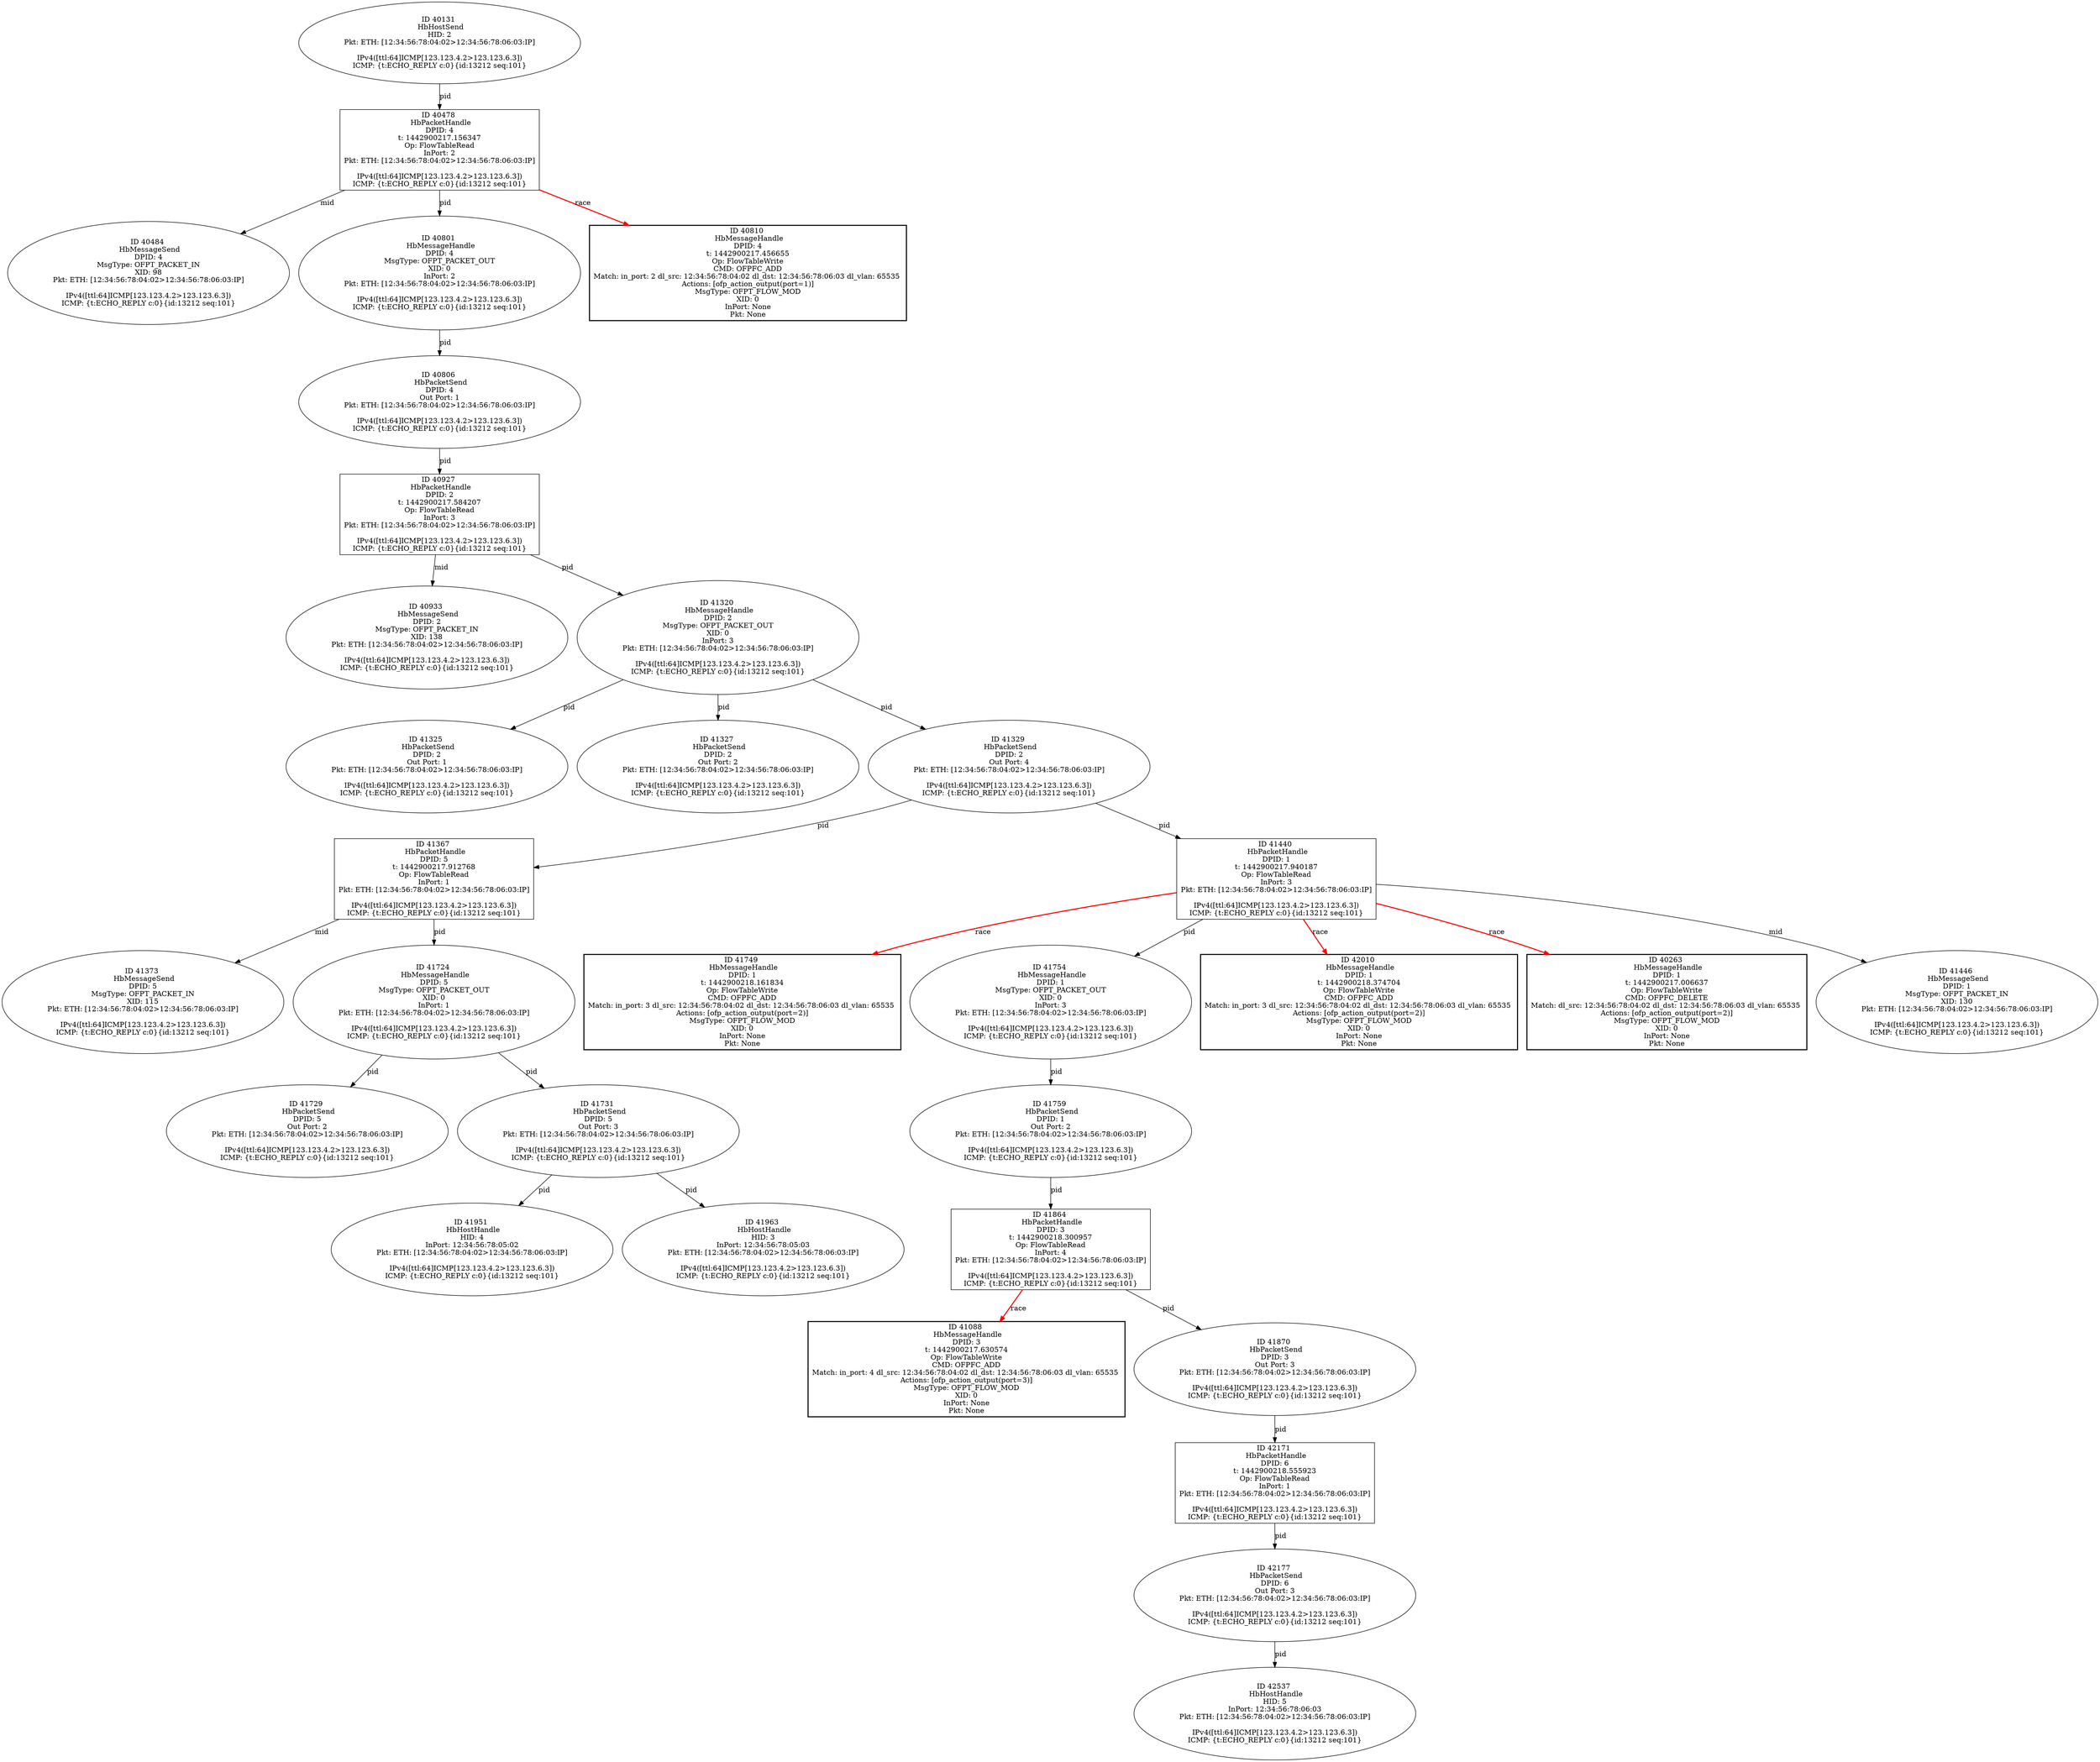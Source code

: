 strict digraph G {
41088 [shape=box, style=bold, event=<hb_events.HbMessageHandle object at 0x1109ce810>, label="ID 41088 
 HbMessageHandle
DPID: 3
t: 1442900217.630574
Op: FlowTableWrite
CMD: OFPFC_ADD
Match: in_port: 4 dl_src: 12:34:56:78:04:02 dl_dst: 12:34:56:78:06:03 dl_vlan: 65535 
Actions: [ofp_action_output(port=3)]
MsgType: OFPT_FLOW_MOD
XID: 0
InPort: None
Pkt: None"];
41729 [shape=oval, event=<hb_events.HbPacketSend object at 0x110af07d0>, label="ID 41729 
 HbPacketSend
DPID: 5
Out Port: 2
Pkt: ETH: [12:34:56:78:04:02>12:34:56:78:06:03:IP]

IPv4([ttl:64]ICMP[123.123.4.2>123.123.6.3])
ICMP: {t:ECHO_REPLY c:0}{id:13212 seq:101}"];
41731 [shape=oval, event=<hb_events.HbPacketSend object at 0x110af0a10>, label="ID 41731 
 HbPacketSend
DPID: 5
Out Port: 3
Pkt: ETH: [12:34:56:78:04:02>12:34:56:78:06:03:IP]

IPv4([ttl:64]ICMP[123.123.4.2>123.123.6.3])
ICMP: {t:ECHO_REPLY c:0}{id:13212 seq:101}"];
41864 [shape=box, event=<hb_events.HbPacketHandle object at 0x110b56350>, label="ID 41864 
 HbPacketHandle
DPID: 3
t: 1442900218.300957
Op: FlowTableRead
InPort: 4
Pkt: ETH: [12:34:56:78:04:02>12:34:56:78:06:03:IP]

IPv4([ttl:64]ICMP[123.123.4.2>123.123.6.3])
ICMP: {t:ECHO_REPLY c:0}{id:13212 seq:101}"];
41870 [shape=oval, event=<hb_events.HbPacketSend object at 0x110b56e50>, label="ID 41870 
 HbPacketSend
DPID: 3
Out Port: 3
Pkt: ETH: [12:34:56:78:04:02>12:34:56:78:06:03:IP]

IPv4([ttl:64]ICMP[123.123.4.2>123.123.6.3])
ICMP: {t:ECHO_REPLY c:0}{id:13212 seq:101}"];
41749 [shape=box, style=bold, event=<hb_events.HbMessageHandle object at 0x110b1b150>, label="ID 41749 
 HbMessageHandle
DPID: 1
t: 1442900218.161834
Op: FlowTableWrite
CMD: OFPFC_ADD
Match: in_port: 3 dl_src: 12:34:56:78:04:02 dl_dst: 12:34:56:78:06:03 dl_vlan: 65535 
Actions: [ofp_action_output(port=2)]
MsgType: OFPT_FLOW_MOD
XID: 0
InPort: None
Pkt: None"];
41367 [shape=box, event=<hb_events.HbPacketHandle object at 0x110a3a790>, label="ID 41367 
 HbPacketHandle
DPID: 5
t: 1442900217.912768
Op: FlowTableRead
InPort: 1
Pkt: ETH: [12:34:56:78:04:02>12:34:56:78:06:03:IP]

IPv4([ttl:64]ICMP[123.123.4.2>123.123.6.3])
ICMP: {t:ECHO_REPLY c:0}{id:13212 seq:101}"];
41754 [shape=oval, event=<hb_events.HbMessageHandle object at 0x110b1b2d0>, label="ID 41754 
 HbMessageHandle
DPID: 1
MsgType: OFPT_PACKET_OUT
XID: 0
InPort: 3
Pkt: ETH: [12:34:56:78:04:02>12:34:56:78:06:03:IP]

IPv4([ttl:64]ICMP[123.123.4.2>123.123.6.3])
ICMP: {t:ECHO_REPLY c:0}{id:13212 seq:101}"];
41373 [shape=oval, event=<hb_events.HbMessageSend object at 0x110a3af50>, label="ID 41373 
 HbMessageSend
DPID: 5
MsgType: OFPT_PACKET_IN
XID: 115
Pkt: ETH: [12:34:56:78:04:02>12:34:56:78:06:03:IP]

IPv4([ttl:64]ICMP[123.123.4.2>123.123.6.3])
ICMP: {t:ECHO_REPLY c:0}{id:13212 seq:101}"];
40478 [shape=box, event=<hb_events.HbPacketHandle object at 0x1108e1c10>, label="ID 40478 
 HbPacketHandle
DPID: 4
t: 1442900217.156347
Op: FlowTableRead
InPort: 2
Pkt: ETH: [12:34:56:78:04:02>12:34:56:78:06:03:IP]

IPv4([ttl:64]ICMP[123.123.4.2>123.123.6.3])
ICMP: {t:ECHO_REPLY c:0}{id:13212 seq:101}"];
41759 [shape=oval, event=<hb_events.HbPacketSend object at 0x110b14a50>, label="ID 41759 
 HbPacketSend
DPID: 1
Out Port: 2
Pkt: ETH: [12:34:56:78:04:02>12:34:56:78:06:03:IP]

IPv4([ttl:64]ICMP[123.123.4.2>123.123.6.3])
ICMP: {t:ECHO_REPLY c:0}{id:13212 seq:101}"];
40484 [shape=oval, event=<hb_events.HbMessageSend object at 0x1108e6390>, label="ID 40484 
 HbMessageSend
DPID: 4
MsgType: OFPT_PACKET_IN
XID: 98
Pkt: ETH: [12:34:56:78:04:02>12:34:56:78:06:03:IP]

IPv4([ttl:64]ICMP[123.123.4.2>123.123.6.3])
ICMP: {t:ECHO_REPLY c:0}{id:13212 seq:101}"];
40927 [shape=box, event=<hb_events.HbPacketHandle object at 0x110988290>, label="ID 40927 
 HbPacketHandle
DPID: 2
t: 1442900217.584207
Op: FlowTableRead
InPort: 3
Pkt: ETH: [12:34:56:78:04:02>12:34:56:78:06:03:IP]

IPv4([ttl:64]ICMP[123.123.4.2>123.123.6.3])
ICMP: {t:ECHO_REPLY c:0}{id:13212 seq:101}"];
42537 [shape=oval, event=<hb_events.HbHostHandle object at 0x110d74fd0>, label="ID 42537 
 HbHostHandle
HID: 5
InPort: 12:34:56:78:06:03
Pkt: ETH: [12:34:56:78:04:02>12:34:56:78:06:03:IP]

IPv4([ttl:64]ICMP[123.123.4.2>123.123.6.3])
ICMP: {t:ECHO_REPLY c:0}{id:13212 seq:101}"];
42010 [shape=box, style=bold, event=<hb_events.HbMessageHandle object at 0x110bc00d0>, label="ID 42010 
 HbMessageHandle
DPID: 1
t: 1442900218.374704
Op: FlowTableWrite
CMD: OFPFC_ADD
Match: in_port: 3 dl_src: 12:34:56:78:04:02 dl_dst: 12:34:56:78:06:03 dl_vlan: 65535 
Actions: [ofp_action_output(port=2)]
MsgType: OFPT_FLOW_MOD
XID: 0
InPort: None
Pkt: None"];
42171 [shape=box, event=<hb_events.HbPacketHandle object at 0x110c2b0d0>, label="ID 42171 
 HbPacketHandle
DPID: 6
t: 1442900218.555923
Op: FlowTableRead
InPort: 1
Pkt: ETH: [12:34:56:78:04:02>12:34:56:78:06:03:IP]

IPv4([ttl:64]ICMP[123.123.4.2>123.123.6.3])
ICMP: {t:ECHO_REPLY c:0}{id:13212 seq:101}"];
42177 [shape=oval, event=<hb_events.HbPacketSend object at 0x110c17750>, label="ID 42177 
 HbPacketSend
DPID: 6
Out Port: 3
Pkt: ETH: [12:34:56:78:04:02>12:34:56:78:06:03:IP]

IPv4([ttl:64]ICMP[123.123.4.2>123.123.6.3])
ICMP: {t:ECHO_REPLY c:0}{id:13212 seq:101}"];
40131 [shape=oval, event=<hb_events.HbHostSend object at 0x11087a510>, label="ID 40131 
 HbHostSend
HID: 2
Pkt: ETH: [12:34:56:78:04:02>12:34:56:78:06:03:IP]

IPv4([ttl:64]ICMP[123.123.4.2>123.123.6.3])
ICMP: {t:ECHO_REPLY c:0}{id:13212 seq:101}"];
40263 [shape=box, style=bold, event=<hb_events.HbMessageHandle object at 0x1108a68d0>, label="ID 40263 
 HbMessageHandle
DPID: 1
t: 1442900217.006637
Op: FlowTableWrite
CMD: OFPFC_DELETE
Match: dl_src: 12:34:56:78:04:02 dl_dst: 12:34:56:78:06:03 dl_vlan: 65535 
Actions: [ofp_action_output(port=2)]
MsgType: OFPT_FLOW_MOD
XID: 0
InPort: None
Pkt: None"];
41951 [shape=oval, event=<hb_events.HbHostHandle object at 0x110b97bd0>, label="ID 41951 
 HbHostHandle
HID: 4
InPort: 12:34:56:78:05:02
Pkt: ETH: [12:34:56:78:04:02>12:34:56:78:06:03:IP]

IPv4([ttl:64]ICMP[123.123.4.2>123.123.6.3])
ICMP: {t:ECHO_REPLY c:0}{id:13212 seq:101}"];
41440 [shape=box, event=<hb_events.HbPacketHandle object at 0x110a62d10>, label="ID 41440 
 HbPacketHandle
DPID: 1
t: 1442900217.940187
Op: FlowTableRead
InPort: 3
Pkt: ETH: [12:34:56:78:04:02>12:34:56:78:06:03:IP]

IPv4([ttl:64]ICMP[123.123.4.2>123.123.6.3])
ICMP: {t:ECHO_REPLY c:0}{id:13212 seq:101}"];
40801 [shape=oval, event=<hb_events.HbMessageHandle object at 0x110956350>, label="ID 40801 
 HbMessageHandle
DPID: 4
MsgType: OFPT_PACKET_OUT
XID: 0
InPort: 2
Pkt: ETH: [12:34:56:78:04:02>12:34:56:78:06:03:IP]

IPv4([ttl:64]ICMP[123.123.4.2>123.123.6.3])
ICMP: {t:ECHO_REPLY c:0}{id:13212 seq:101}"];
40933 [shape=oval, event=<hb_events.HbMessageSend object at 0x110988d50>, label="ID 40933 
 HbMessageSend
DPID: 2
MsgType: OFPT_PACKET_IN
XID: 138
Pkt: ETH: [12:34:56:78:04:02>12:34:56:78:06:03:IP]

IPv4([ttl:64]ICMP[123.123.4.2>123.123.6.3])
ICMP: {t:ECHO_REPLY c:0}{id:13212 seq:101}"];
41446 [shape=oval, event=<hb_events.HbMessageSend object at 0x110a6ac10>, label="ID 41446 
 HbMessageSend
DPID: 1
MsgType: OFPT_PACKET_IN
XID: 130
Pkt: ETH: [12:34:56:78:04:02>12:34:56:78:06:03:IP]

IPv4([ttl:64]ICMP[123.123.4.2>123.123.6.3])
ICMP: {t:ECHO_REPLY c:0}{id:13212 seq:101}"];
41320 [shape=oval, event=<hb_events.HbMessageHandle object at 0x110a33290>, label="ID 41320 
 HbMessageHandle
DPID: 2
MsgType: OFPT_PACKET_OUT
XID: 0
InPort: 3
Pkt: ETH: [12:34:56:78:04:02>12:34:56:78:06:03:IP]

IPv4([ttl:64]ICMP[123.123.4.2>123.123.6.3])
ICMP: {t:ECHO_REPLY c:0}{id:13212 seq:101}"];
40810 [shape=box, style=bold, event=<hb_events.HbMessageHandle object at 0x110959d10>, label="ID 40810 
 HbMessageHandle
DPID: 4
t: 1442900217.456655
Op: FlowTableWrite
CMD: OFPFC_ADD
Match: in_port: 2 dl_src: 12:34:56:78:04:02 dl_dst: 12:34:56:78:06:03 dl_vlan: 65535 
Actions: [ofp_action_output(port=1)]
MsgType: OFPT_FLOW_MOD
XID: 0
InPort: None
Pkt: None"];
41963 [shape=oval, event=<hb_events.HbHostHandle object at 0x110ba30d0>, label="ID 41963 
 HbHostHandle
HID: 3
InPort: 12:34:56:78:05:03
Pkt: ETH: [12:34:56:78:04:02>12:34:56:78:06:03:IP]

IPv4([ttl:64]ICMP[123.123.4.2>123.123.6.3])
ICMP: {t:ECHO_REPLY c:0}{id:13212 seq:101}"];
41325 [shape=oval, event=<hb_events.HbPacketSend object at 0x110a33790>, label="ID 41325 
 HbPacketSend
DPID: 2
Out Port: 1
Pkt: ETH: [12:34:56:78:04:02>12:34:56:78:06:03:IP]

IPv4([ttl:64]ICMP[123.123.4.2>123.123.6.3])
ICMP: {t:ECHO_REPLY c:0}{id:13212 seq:101}"];
41327 [shape=oval, event=<hb_events.HbPacketSend object at 0x110a339d0>, label="ID 41327 
 HbPacketSend
DPID: 2
Out Port: 2
Pkt: ETH: [12:34:56:78:04:02>12:34:56:78:06:03:IP]

IPv4([ttl:64]ICMP[123.123.4.2>123.123.6.3])
ICMP: {t:ECHO_REPLY c:0}{id:13212 seq:101}"];
41329 [shape=oval, event=<hb_events.HbPacketSend object at 0x110a33c10>, label="ID 41329 
 HbPacketSend
DPID: 2
Out Port: 4
Pkt: ETH: [12:34:56:78:04:02>12:34:56:78:06:03:IP]

IPv4([ttl:64]ICMP[123.123.4.2>123.123.6.3])
ICMP: {t:ECHO_REPLY c:0}{id:13212 seq:101}"];
40806 [shape=oval, event=<hb_events.HbPacketSend object at 0x110959150>, label="ID 40806 
 HbPacketSend
DPID: 4
Out Port: 1
Pkt: ETH: [12:34:56:78:04:02>12:34:56:78:06:03:IP]

IPv4([ttl:64]ICMP[123.123.4.2>123.123.6.3])
ICMP: {t:ECHO_REPLY c:0}{id:13212 seq:101}"];
41724 [shape=oval, event=<hb_events.HbMessageHandle object at 0x110af02d0>, label="ID 41724 
 HbMessageHandle
DPID: 5
MsgType: OFPT_PACKET_OUT
XID: 0
InPort: 1
Pkt: ETH: [12:34:56:78:04:02>12:34:56:78:06:03:IP]

IPv4([ttl:64]ICMP[123.123.4.2>123.123.6.3])
ICMP: {t:ECHO_REPLY c:0}{id:13212 seq:101}"];
41731 -> 41963  [rel=pid, label=pid];
41731 -> 41951  [rel=pid, label=pid];
41864 -> 41088  [harmful=True, color=red, style=bold, rel=race, label=race];
41864 -> 41870  [rel=pid, label=pid];
41870 -> 42171  [rel=pid, label=pid];
41367 -> 41724  [rel=pid, label=pid];
41367 -> 41373  [rel=mid, label=mid];
41754 -> 41759  [rel=pid, label=pid];
40478 -> 40801  [rel=pid, label=pid];
40478 -> 40810  [harmful=True, color=red, style=bold, rel=race, label=race];
40478 -> 40484  [rel=mid, label=mid];
41759 -> 41864  [rel=pid, label=pid];
40927 -> 41320  [rel=pid, label=pid];
40927 -> 40933  [rel=mid, label=mid];
42171 -> 42177  [rel=pid, label=pid];
42177 -> 42537  [rel=pid, label=pid];
40131 -> 40478  [rel=pid, label=pid];
41440 -> 41754  [rel=pid, label=pid];
41440 -> 42010  [harmful=True, color=red, style=bold, rel=race, label=race];
41440 -> 41749  [harmful=True, color=red, style=bold, rel=race, label=race];
41440 -> 41446  [rel=mid, label=mid];
41440 -> 40263  [harmful=True, color=red, style=bold, rel=race, label=race];
40801 -> 40806  [rel=pid, label=pid];
41320 -> 41329  [rel=pid, label=pid];
41320 -> 41325  [rel=pid, label=pid];
41320 -> 41327  [rel=pid, label=pid];
41329 -> 41440  [rel=pid, label=pid];
41329 -> 41367  [rel=pid, label=pid];
40806 -> 40927  [rel=pid, label=pid];
41724 -> 41729  [rel=pid, label=pid];
41724 -> 41731  [rel=pid, label=pid];
}
